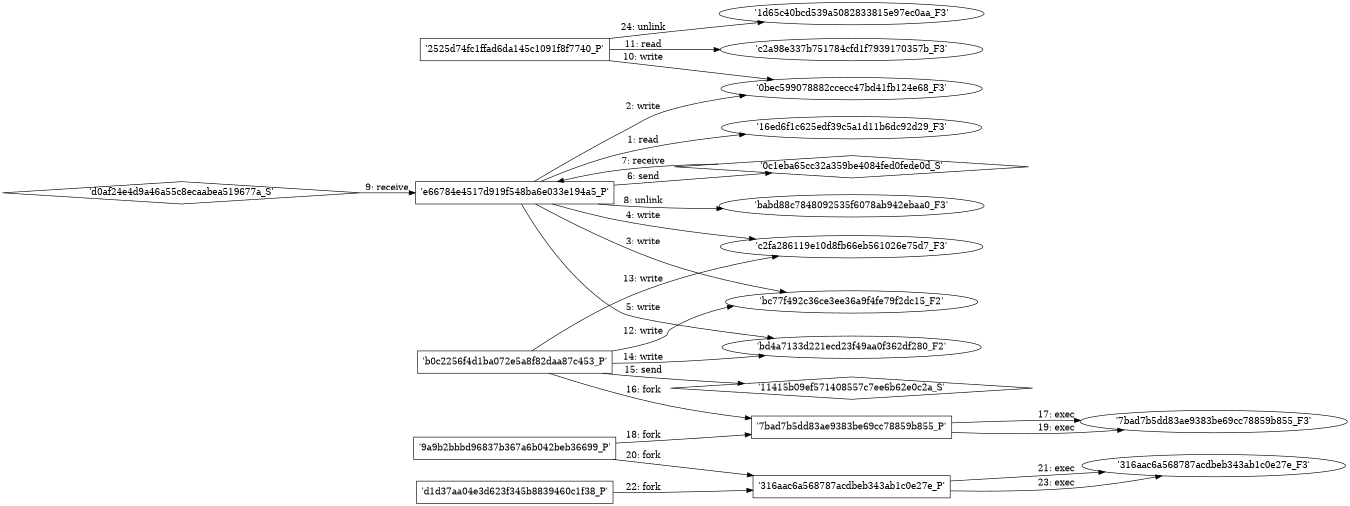 digraph "D:\Learning\Paper\apt\基于CTI的攻击预警\Dataset\攻击图\ASGfromALLCTI\Destructive malware has links to attacks on South Korea.dot" {
rankdir="LR"
size="9"
fixedsize="false"
splines="true"
nodesep=0.3
ranksep=0
fontsize=10
overlap="scalexy"
engine= "neato"
	"'16ed6f1c625edf39c5a1d11b6dc92d29_F3'" [node_type=file shape=ellipse]
	"'e66784e4517d919f548ba6e033e194a5_P'" [node_type=Process shape=box]
	"'e66784e4517d919f548ba6e033e194a5_P'" -> "'16ed6f1c625edf39c5a1d11b6dc92d29_F3'" [label="1: read"]
	"'0bec599078882ccecc47bd41fb124e68_F3'" [node_type=file shape=ellipse]
	"'e66784e4517d919f548ba6e033e194a5_P'" [node_type=Process shape=box]
	"'e66784e4517d919f548ba6e033e194a5_P'" -> "'0bec599078882ccecc47bd41fb124e68_F3'" [label="2: write"]
	"'bc77f492c36ce3ee36a9f4fe79f2dc15_F2'" [node_type=file shape=ellipse]
	"'e66784e4517d919f548ba6e033e194a5_P'" [node_type=Process shape=box]
	"'e66784e4517d919f548ba6e033e194a5_P'" -> "'bc77f492c36ce3ee36a9f4fe79f2dc15_F2'" [label="3: write"]
	"'c2fa286119e10d8fb66eb561026e75d7_F3'" [node_type=file shape=ellipse]
	"'e66784e4517d919f548ba6e033e194a5_P'" [node_type=Process shape=box]
	"'e66784e4517d919f548ba6e033e194a5_P'" -> "'c2fa286119e10d8fb66eb561026e75d7_F3'" [label="4: write"]
	"'bd4a7133d221ecd23f49aa0f362df280_F2'" [node_type=file shape=ellipse]
	"'e66784e4517d919f548ba6e033e194a5_P'" [node_type=Process shape=box]
	"'e66784e4517d919f548ba6e033e194a5_P'" -> "'bd4a7133d221ecd23f49aa0f362df280_F2'" [label="5: write"]
	"'0c1eba65cc32a359be4084fed0fede0d_S'" [node_type=Socket shape=diamond]
	"'e66784e4517d919f548ba6e033e194a5_P'" [node_type=Process shape=box]
	"'e66784e4517d919f548ba6e033e194a5_P'" -> "'0c1eba65cc32a359be4084fed0fede0d_S'" [label="6: send"]
	"'0c1eba65cc32a359be4084fed0fede0d_S'" -> "'e66784e4517d919f548ba6e033e194a5_P'" [label="7: receive"]
	"'babd88c7848092535f6078ab942ebaa0_F3'" [node_type=file shape=ellipse]
	"'e66784e4517d919f548ba6e033e194a5_P'" [node_type=Process shape=box]
	"'e66784e4517d919f548ba6e033e194a5_P'" -> "'babd88c7848092535f6078ab942ebaa0_F3'" [label="8: unlink"]
	"'e66784e4517d919f548ba6e033e194a5_P'" [node_type=Process shape=box]
	"'d0af24e4d9a46a55c8ecaabea519677a_S'" [node_type=Socket shape=diamond]
	"'d0af24e4d9a46a55c8ecaabea519677a_S'" -> "'e66784e4517d919f548ba6e033e194a5_P'" [label="9: receive"]
	"'0bec599078882ccecc47bd41fb124e68_F3'" [node_type=file shape=ellipse]
	"'2525d74fc1ffad6da145c1091f8f7740_P'" [node_type=Process shape=box]
	"'2525d74fc1ffad6da145c1091f8f7740_P'" -> "'0bec599078882ccecc47bd41fb124e68_F3'" [label="10: write"]
	"'c2a98e337b751784cfd1f7939170357b_F3'" [node_type=file shape=ellipse]
	"'2525d74fc1ffad6da145c1091f8f7740_P'" [node_type=Process shape=box]
	"'2525d74fc1ffad6da145c1091f8f7740_P'" -> "'c2a98e337b751784cfd1f7939170357b_F3'" [label="11: read"]
	"'bc77f492c36ce3ee36a9f4fe79f2dc15_F2'" [node_type=file shape=ellipse]
	"'b0c2256f4d1ba072e5a8f82daa87c453_P'" [node_type=Process shape=box]
	"'b0c2256f4d1ba072e5a8f82daa87c453_P'" -> "'bc77f492c36ce3ee36a9f4fe79f2dc15_F2'" [label="12: write"]
	"'c2fa286119e10d8fb66eb561026e75d7_F3'" [node_type=file shape=ellipse]
	"'b0c2256f4d1ba072e5a8f82daa87c453_P'" [node_type=Process shape=box]
	"'b0c2256f4d1ba072e5a8f82daa87c453_P'" -> "'c2fa286119e10d8fb66eb561026e75d7_F3'" [label="13: write"]
	"'bd4a7133d221ecd23f49aa0f362df280_F2'" [node_type=file shape=ellipse]
	"'b0c2256f4d1ba072e5a8f82daa87c453_P'" [node_type=Process shape=box]
	"'b0c2256f4d1ba072e5a8f82daa87c453_P'" -> "'bd4a7133d221ecd23f49aa0f362df280_F2'" [label="14: write"]
	"'11415b09ef571408557c7ee6b62e0c2a_S'" [node_type=Socket shape=diamond]
	"'b0c2256f4d1ba072e5a8f82daa87c453_P'" [node_type=Process shape=box]
	"'b0c2256f4d1ba072e5a8f82daa87c453_P'" -> "'11415b09ef571408557c7ee6b62e0c2a_S'" [label="15: send"]
	"'b0c2256f4d1ba072e5a8f82daa87c453_P'" [node_type=Process shape=box]
	"'7bad7b5dd83ae9383be69cc78859b855_P'" [node_type=Process shape=box]
	"'b0c2256f4d1ba072e5a8f82daa87c453_P'" -> "'7bad7b5dd83ae9383be69cc78859b855_P'" [label="16: fork"]
	"'7bad7b5dd83ae9383be69cc78859b855_P'" [node_type=Process shape=box]
	"'7bad7b5dd83ae9383be69cc78859b855_F3'" [node_type=File shape=ellipse]
	"'7bad7b5dd83ae9383be69cc78859b855_P'" -> "'7bad7b5dd83ae9383be69cc78859b855_F3'" [label="17: exec"]
	"'9a9b2bbbd96837b367a6b042beb36699_P'" [node_type=Process shape=box]
	"'7bad7b5dd83ae9383be69cc78859b855_P'" [node_type=Process shape=box]
	"'9a9b2bbbd96837b367a6b042beb36699_P'" -> "'7bad7b5dd83ae9383be69cc78859b855_P'" [label="18: fork"]
	"'7bad7b5dd83ae9383be69cc78859b855_P'" [node_type=Process shape=box]
	"'7bad7b5dd83ae9383be69cc78859b855_F3'" [node_type=File shape=ellipse]
	"'7bad7b5dd83ae9383be69cc78859b855_P'" -> "'7bad7b5dd83ae9383be69cc78859b855_F3'" [label="19: exec"]
	"'9a9b2bbbd96837b367a6b042beb36699_P'" [node_type=Process shape=box]
	"'316aac6a568787acdbeb343ab1c0e27e_P'" [node_type=Process shape=box]
	"'9a9b2bbbd96837b367a6b042beb36699_P'" -> "'316aac6a568787acdbeb343ab1c0e27e_P'" [label="20: fork"]
	"'316aac6a568787acdbeb343ab1c0e27e_P'" [node_type=Process shape=box]
	"'316aac6a568787acdbeb343ab1c0e27e_F3'" [node_type=File shape=ellipse]
	"'316aac6a568787acdbeb343ab1c0e27e_P'" -> "'316aac6a568787acdbeb343ab1c0e27e_F3'" [label="21: exec"]
	"'d1d37aa04e3d623f345b8839460c1f38_P'" [node_type=Process shape=box]
	"'316aac6a568787acdbeb343ab1c0e27e_P'" [node_type=Process shape=box]
	"'d1d37aa04e3d623f345b8839460c1f38_P'" -> "'316aac6a568787acdbeb343ab1c0e27e_P'" [label="22: fork"]
	"'316aac6a568787acdbeb343ab1c0e27e_P'" [node_type=Process shape=box]
	"'316aac6a568787acdbeb343ab1c0e27e_F3'" [node_type=File shape=ellipse]
	"'316aac6a568787acdbeb343ab1c0e27e_P'" -> "'316aac6a568787acdbeb343ab1c0e27e_F3'" [label="23: exec"]
	"'1d65c40bcd539a5082833815e97ec0aa_F3'" [node_type=file shape=ellipse]
	"'2525d74fc1ffad6da145c1091f8f7740_P'" [node_type=Process shape=box]
	"'2525d74fc1ffad6da145c1091f8f7740_P'" -> "'1d65c40bcd539a5082833815e97ec0aa_F3'" [label="24: unlink"]
}
